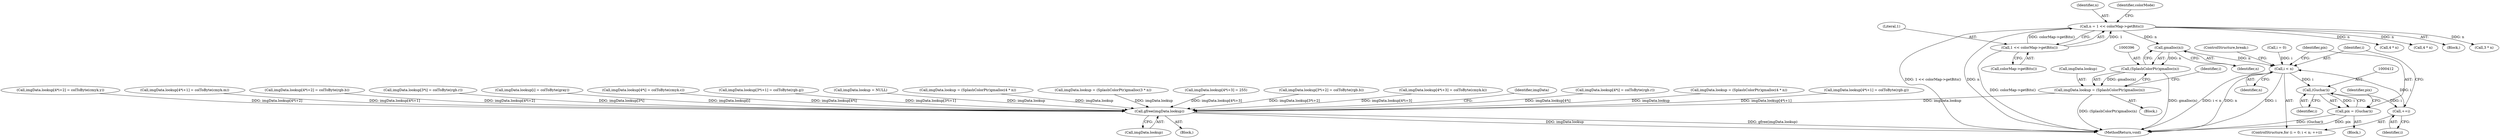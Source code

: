 digraph "0_poppler_7b2d314a61fd0e12f47c62996cb49ec0d1ba747a_11@API" {
"1000397" [label="(Call,gmalloc(n))"];
"1000381" [label="(Call,n = 1 << colorMap->getBits())"];
"1000383" [label="(Call,1 << colorMap->getBits())"];
"1000395" [label="(Call,(SplashColorPtr)gmalloc(n))"];
"1000391" [label="(Call,imgData.lookup = (SplashColorPtr)gmalloc(n))"];
"1000695" [label="(Call,gfree(imgData.lookup))"];
"1000403" [label="(Call,i < n)"];
"1000411" [label="(Call,(Guchar)i)"];
"1000406" [label="(Call,++i)"];
"1000409" [label="(Call,pix = (Guchar)i)"];
"1000400" [label="(Call,i = 0)"];
"1000532" [label="(Call,imgData.lookup[4*i] = colToByte(rgb.r))"];
"1000385" [label="(Call,colorMap->getBits())"];
"1000388" [label="(Block,)"];
"1000409" [label="(Call,pix = (Guchar)i)"];
"1000696" [label="(Call,imgData.lookup)"];
"1000703" [label="(MethodReturn,void)"];
"1000592" [label="(Call,4 * n)"];
"1000585" [label="(Call,imgData.lookup = (SplashColorPtr)gmalloc(4 * n))"];
"1000544" [label="(Call,imgData.lookup[4*i+1] = colToByte(rgb.g))"];
"1000641" [label="(Call,imgData.lookup[4*i+2] = colToByte(cmyk.y))"];
"1000627" [label="(Call,imgData.lookup[4*i+1] = colToByte(cmyk.m))"];
"1000411" [label="(Call,(Guchar)i)"];
"1000509" [label="(Call,4 * n)"];
"1000383" [label="(Call,1 << colorMap->getBits())"];
"1000558" [label="(Call,imgData.lookup[4*i+2] = colToByte(rgb.b))"];
"1000406" [label="(Call,++i)"];
"1000416" [label="(Identifier,pix)"];
"1000399" [label="(ControlStructure,for (i = 0; i < n; ++i))"];
"1000380" [label="(Block,)"];
"1000381" [label="(Call,n = 1 << colorMap->getBits())"];
"1000695" [label="(Call,gfree(imgData.lookup))"];
"1000408" [label="(Block,)"];
"1000460" [label="(Call,imgData.lookup[3*i] = colToByte(rgb.r))"];
"1000395" [label="(Call,(SplashColorPtr)gmalloc(n))"];
"1000392" [label="(Call,imgData.lookup)"];
"1000419" [label="(Call,imgData.lookup[i] = colToByte(gray))"];
"1000397" [label="(Call,gmalloc(n))"];
"1000615" [label="(Call,imgData.lookup[4*i] = colToByte(cmyk.c))"];
"1000410" [label="(Identifier,pix)"];
"1000472" [label="(Call,imgData.lookup[3*i+1] = colToByte(rgb.g))"];
"1000176" [label="(Block,)"];
"1000407" [label="(Identifier,i)"];
"1000382" [label="(Identifier,n)"];
"1000384" [label="(Literal,1)"];
"1000405" [label="(Identifier,n)"];
"1000413" [label="(Identifier,i)"];
"1000387" [label="(Identifier,colorMode)"];
"1000437" [label="(Call,3 * n)"];
"1000371" [label="(Call,imgData.lookup = NULL)"];
"1000502" [label="(Call,imgData.lookup = (SplashColorPtr)gmalloc(4 * n))"];
"1000430" [label="(Call,imgData.lookup = (SplashColorPtr)gmalloc(3 * n))"];
"1000398" [label="(Identifier,n)"];
"1000401" [label="(Identifier,i)"];
"1000572" [label="(Call,imgData.lookup[4*i+3] = 255)"];
"1000427" [label="(ControlStructure,break;)"];
"1000404" [label="(Identifier,i)"];
"1000486" [label="(Call,imgData.lookup[3*i+2] = colToByte(rgb.b))"];
"1000655" [label="(Call,imgData.lookup[4*i+3] = colToByte(cmyk.k))"];
"1000403" [label="(Call,i < n)"];
"1000391" [label="(Call,imgData.lookup = (SplashColorPtr)gmalloc(n))"];
"1000700" [label="(Identifier,imgData)"];
"1000397" -> "1000395"  [label="AST: "];
"1000397" -> "1000398"  [label="CFG: "];
"1000398" -> "1000397"  [label="AST: "];
"1000395" -> "1000397"  [label="CFG: "];
"1000397" -> "1000395"  [label="DDG: n"];
"1000381" -> "1000397"  [label="DDG: n"];
"1000397" -> "1000403"  [label="DDG: n"];
"1000381" -> "1000380"  [label="AST: "];
"1000381" -> "1000383"  [label="CFG: "];
"1000382" -> "1000381"  [label="AST: "];
"1000383" -> "1000381"  [label="AST: "];
"1000387" -> "1000381"  [label="CFG: "];
"1000381" -> "1000703"  [label="DDG: 1 << colorMap->getBits()"];
"1000381" -> "1000703"  [label="DDG: n"];
"1000383" -> "1000381"  [label="DDG: 1"];
"1000383" -> "1000381"  [label="DDG: colorMap->getBits()"];
"1000381" -> "1000437"  [label="DDG: n"];
"1000381" -> "1000509"  [label="DDG: n"];
"1000381" -> "1000592"  [label="DDG: n"];
"1000383" -> "1000385"  [label="CFG: "];
"1000384" -> "1000383"  [label="AST: "];
"1000385" -> "1000383"  [label="AST: "];
"1000383" -> "1000703"  [label="DDG: colorMap->getBits()"];
"1000395" -> "1000391"  [label="AST: "];
"1000396" -> "1000395"  [label="AST: "];
"1000391" -> "1000395"  [label="CFG: "];
"1000395" -> "1000703"  [label="DDG: gmalloc(n)"];
"1000395" -> "1000391"  [label="DDG: gmalloc(n)"];
"1000391" -> "1000388"  [label="AST: "];
"1000392" -> "1000391"  [label="AST: "];
"1000401" -> "1000391"  [label="CFG: "];
"1000391" -> "1000703"  [label="DDG: (SplashColorPtr)gmalloc(n)"];
"1000391" -> "1000695"  [label="DDG: imgData.lookup"];
"1000695" -> "1000176"  [label="AST: "];
"1000695" -> "1000696"  [label="CFG: "];
"1000696" -> "1000695"  [label="AST: "];
"1000700" -> "1000695"  [label="CFG: "];
"1000695" -> "1000703"  [label="DDG: gfree(imgData.lookup)"];
"1000695" -> "1000703"  [label="DDG: imgData.lookup"];
"1000532" -> "1000695"  [label="DDG: imgData.lookup[4*i]"];
"1000460" -> "1000695"  [label="DDG: imgData.lookup[3*i]"];
"1000655" -> "1000695"  [label="DDG: imgData.lookup[4*i+3]"];
"1000502" -> "1000695"  [label="DDG: imgData.lookup"];
"1000615" -> "1000695"  [label="DDG: imgData.lookup[4*i]"];
"1000585" -> "1000695"  [label="DDG: imgData.lookup"];
"1000558" -> "1000695"  [label="DDG: imgData.lookup[4*i+2]"];
"1000430" -> "1000695"  [label="DDG: imgData.lookup"];
"1000472" -> "1000695"  [label="DDG: imgData.lookup[3*i+1]"];
"1000544" -> "1000695"  [label="DDG: imgData.lookup[4*i+1]"];
"1000371" -> "1000695"  [label="DDG: imgData.lookup"];
"1000486" -> "1000695"  [label="DDG: imgData.lookup[3*i+2]"];
"1000419" -> "1000695"  [label="DDG: imgData.lookup[i]"];
"1000627" -> "1000695"  [label="DDG: imgData.lookup[4*i+1]"];
"1000572" -> "1000695"  [label="DDG: imgData.lookup[4*i+3]"];
"1000641" -> "1000695"  [label="DDG: imgData.lookup[4*i+2]"];
"1000403" -> "1000399"  [label="AST: "];
"1000403" -> "1000405"  [label="CFG: "];
"1000404" -> "1000403"  [label="AST: "];
"1000405" -> "1000403"  [label="AST: "];
"1000410" -> "1000403"  [label="CFG: "];
"1000427" -> "1000403"  [label="CFG: "];
"1000403" -> "1000703"  [label="DDG: n"];
"1000403" -> "1000703"  [label="DDG: i"];
"1000403" -> "1000703"  [label="DDG: i < n"];
"1000400" -> "1000403"  [label="DDG: i"];
"1000406" -> "1000403"  [label="DDG: i"];
"1000403" -> "1000411"  [label="DDG: i"];
"1000411" -> "1000409"  [label="AST: "];
"1000411" -> "1000413"  [label="CFG: "];
"1000412" -> "1000411"  [label="AST: "];
"1000413" -> "1000411"  [label="AST: "];
"1000409" -> "1000411"  [label="CFG: "];
"1000411" -> "1000406"  [label="DDG: i"];
"1000411" -> "1000409"  [label="DDG: i"];
"1000406" -> "1000399"  [label="AST: "];
"1000406" -> "1000407"  [label="CFG: "];
"1000407" -> "1000406"  [label="AST: "];
"1000404" -> "1000406"  [label="CFG: "];
"1000409" -> "1000408"  [label="AST: "];
"1000410" -> "1000409"  [label="AST: "];
"1000416" -> "1000409"  [label="CFG: "];
"1000409" -> "1000703"  [label="DDG: (Guchar)i"];
"1000409" -> "1000703"  [label="DDG: pix"];
}
